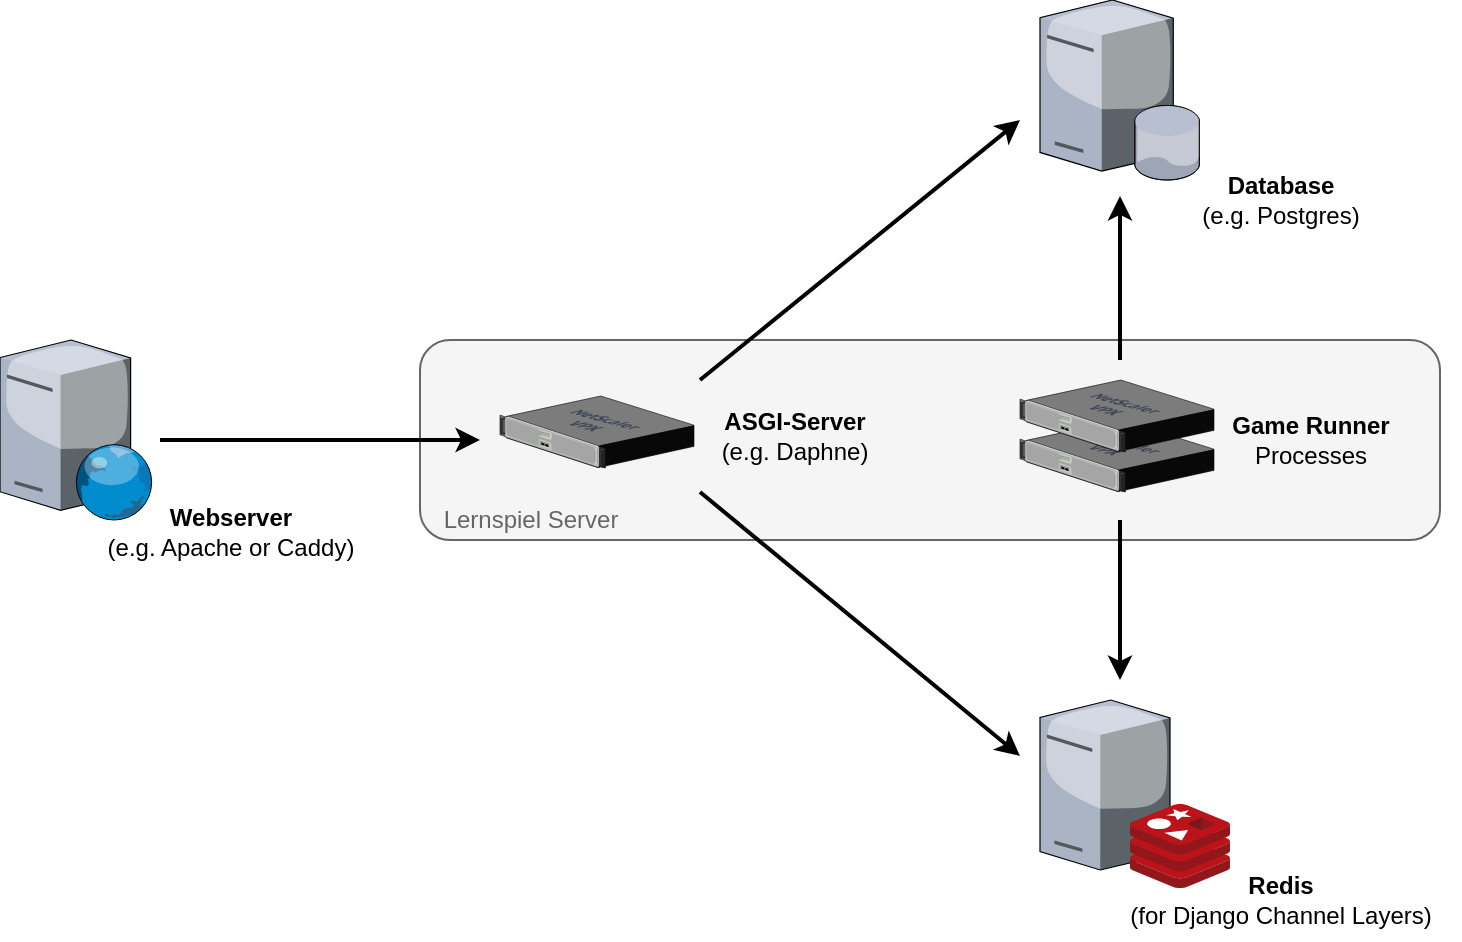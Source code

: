 <mxfile version="24.6.4" type="device">
  <diagram name="Seite-1" id="w_m7BjCKqZNsTvvnKteF">
    <mxGraphModel dx="1547" dy="1013" grid="1" gridSize="10" guides="1" tooltips="1" connect="1" arrows="1" fold="1" page="0" pageScale="1" pageWidth="827" pageHeight="1169" math="0" shadow="0">
      <root>
        <mxCell id="0" />
        <mxCell id="1" parent="0" />
        <mxCell id="GJldR5To6ET6LhqnBBBu-1" value="" style="rounded=1;whiteSpace=wrap;html=1;fillColor=#f5f5f5;fontColor=#333333;strokeColor=#666666;editable=1;movable=1;resizable=1;rotatable=1;deletable=1;locked=0;connectable=1;" vertex="1" parent="1">
          <mxGeometry x="-120" y="100" width="510" height="100" as="geometry" />
        </mxCell>
        <mxCell id="oOWXR82EzIr8iiE3WwQx-23" value="" style="group;editable=1;movable=1;resizable=1;rotatable=1;deletable=1;locked=0;connectable=1;" vertex="1" connectable="0" parent="1">
          <mxGeometry x="-330" y="100" width="190" height="116" as="geometry" />
        </mxCell>
        <mxCell id="oOWXR82EzIr8iiE3WwQx-11" value="" style="verticalLabelPosition=bottom;sketch=0;aspect=fixed;html=1;verticalAlign=top;strokeColor=none;align=center;outlineConnect=0;shape=mxgraph.citrix.web_server;editable=1;movable=1;resizable=1;rotatable=1;deletable=1;locked=0;connectable=1;" vertex="1" parent="oOWXR82EzIr8iiE3WwQx-23">
          <mxGeometry width="76.5" height="90" as="geometry" />
        </mxCell>
        <mxCell id="oOWXR82EzIr8iiE3WwQx-15" value="&lt;div&gt;&lt;b&gt;Webserver&lt;/b&gt;&lt;/div&gt;&lt;div&gt;(e.g. Apache or Caddy)&lt;br&gt;&lt;/div&gt;" style="text;html=1;align=center;verticalAlign=middle;resizable=1;points=[];autosize=1;strokeColor=none;fillColor=none;editable=1;movable=1;rotatable=1;deletable=1;locked=0;connectable=1;" vertex="1" parent="oOWXR82EzIr8iiE3WwQx-23">
          <mxGeometry x="40" y="76" width="150" height="40" as="geometry" />
        </mxCell>
        <mxCell id="oOWXR82EzIr8iiE3WwQx-24" value="" style="group;editable=1;movable=1;resizable=1;rotatable=1;deletable=1;locked=0;connectable=1;" vertex="1" connectable="0" parent="1">
          <mxGeometry x="190" y="280" width="210" height="120" as="geometry" />
        </mxCell>
        <mxCell id="oOWXR82EzIr8iiE3WwQx-10" value="&lt;div&gt;&lt;b&gt;Redis&lt;/b&gt;&lt;/div&gt;&lt;div&gt;(for Django Channel Layers)&lt;b&gt;&lt;br&gt;&lt;/b&gt;&lt;/div&gt;" style="text;html=1;align=center;verticalAlign=middle;resizable=1;points=[];autosize=1;strokeColor=none;fillColor=none;editable=1;movable=1;rotatable=1;deletable=1;locked=0;connectable=1;" vertex="1" parent="oOWXR82EzIr8iiE3WwQx-24">
          <mxGeometry x="30" y="80" width="180" height="40" as="geometry" />
        </mxCell>
        <mxCell id="oOWXR82EzIr8iiE3WwQx-14" value="" style="group;editable=1;movable=1;resizable=1;rotatable=1;deletable=1;locked=0;connectable=1;" vertex="1" connectable="0" parent="oOWXR82EzIr8iiE3WwQx-24">
          <mxGeometry width="95" height="94" as="geometry" />
        </mxCell>
        <mxCell id="oOWXR82EzIr8iiE3WwQx-13" value="" style="verticalLabelPosition=bottom;sketch=0;aspect=fixed;html=1;verticalAlign=top;strokeColor=none;align=center;outlineConnect=0;shape=mxgraph.citrix.license_server;editable=1;movable=1;resizable=1;rotatable=1;deletable=1;locked=0;connectable=1;" vertex="1" parent="oOWXR82EzIr8iiE3WwQx-14">
          <mxGeometry width="65" height="85" as="geometry" />
        </mxCell>
        <mxCell id="oOWXR82EzIr8iiE3WwQx-3" value="" style="image;sketch=0;aspect=fixed;html=1;points=[];align=center;fontSize=12;image=img/lib/mscae/Cache_Redis_Product.svg;editable=1;movable=1;resizable=1;rotatable=1;deletable=1;locked=0;connectable=1;" vertex="1" parent="oOWXR82EzIr8iiE3WwQx-14">
          <mxGeometry x="45" y="52" width="50" height="42" as="geometry" />
        </mxCell>
        <mxCell id="oOWXR82EzIr8iiE3WwQx-25" value="" style="group;editable=1;movable=1;resizable=1;rotatable=1;deletable=1;locked=0;connectable=1;" vertex="1" connectable="0" parent="1">
          <mxGeometry x="190" y="-70" width="170" height="120" as="geometry" />
        </mxCell>
        <mxCell id="oOWXR82EzIr8iiE3WwQx-22" value="" style="verticalLabelPosition=bottom;sketch=0;aspect=fixed;html=1;verticalAlign=top;strokeColor=none;align=center;outlineConnect=0;shape=mxgraph.citrix.database_server;editable=1;movable=1;resizable=1;rotatable=1;deletable=1;locked=0;connectable=1;" vertex="1" parent="oOWXR82EzIr8iiE3WwQx-25">
          <mxGeometry width="80" height="90" as="geometry" />
        </mxCell>
        <mxCell id="oOWXR82EzIr8iiE3WwQx-2" value="&lt;div&gt;&lt;b&gt;Database&lt;/b&gt;&lt;/div&gt;&lt;div&gt;(e.g. Postgres)&lt;/div&gt;" style="text;html=1;align=center;verticalAlign=middle;resizable=1;points=[];autosize=1;strokeColor=none;fillColor=none;editable=1;movable=1;rotatable=1;deletable=1;locked=0;connectable=1;" vertex="1" parent="oOWXR82EzIr8iiE3WwQx-25">
          <mxGeometry x="70" y="80" width="100" height="40" as="geometry" />
        </mxCell>
        <mxCell id="oOWXR82EzIr8iiE3WwQx-35" value="" style="group;editable=1;movable=1;resizable=1;rotatable=1;deletable=1;locked=0;connectable=1;" vertex="1" connectable="0" parent="1">
          <mxGeometry x="-80" y="128" width="197" height="40" as="geometry" />
        </mxCell>
        <mxCell id="oOWXR82EzIr8iiE3WwQx-27" value="" style="verticalLabelPosition=bottom;sketch=0;aspect=fixed;html=1;verticalAlign=top;strokeColor=none;align=center;outlineConnect=0;shape=mxgraph.citrix.netscaler_vpx;editable=1;movable=1;resizable=1;rotatable=1;deletable=1;locked=0;connectable=1;" vertex="1" parent="oOWXR82EzIr8iiE3WwQx-35">
          <mxGeometry width="97" height="36" as="geometry" />
        </mxCell>
        <mxCell id="oOWXR82EzIr8iiE3WwQx-29" value="&lt;div&gt;&lt;b&gt;ASGI-Server&lt;/b&gt;&lt;/div&gt;&lt;div&gt;(e.g. Daphne)&lt;br&gt;&lt;/div&gt;" style="text;html=1;align=center;verticalAlign=middle;resizable=1;points=[];autosize=1;strokeColor=none;fillColor=none;editable=1;movable=1;rotatable=1;deletable=1;locked=0;connectable=1;" vertex="1" parent="oOWXR82EzIr8iiE3WwQx-35">
          <mxGeometry x="97" width="100" height="40" as="geometry" />
        </mxCell>
        <mxCell id="oOWXR82EzIr8iiE3WwQx-36" value="" style="endArrow=classic;html=1;rounded=0;strokeWidth=2;shadow=0;editable=1;movable=1;resizable=1;rotatable=1;deletable=1;locked=0;connectable=1;" edge="1" parent="1">
          <mxGeometry width="50" height="50" relative="1" as="geometry">
            <mxPoint x="-250" y="150" as="sourcePoint" />
            <mxPoint x="-90" y="150" as="targetPoint" />
          </mxGeometry>
        </mxCell>
        <mxCell id="oOWXR82EzIr8iiE3WwQx-38" value="" style="endArrow=classic;html=1;rounded=0;strokeWidth=2;shadow=0;editable=1;movable=1;resizable=1;rotatable=1;deletable=1;locked=0;connectable=1;" edge="1" parent="1">
          <mxGeometry width="50" height="50" relative="1" as="geometry">
            <mxPoint x="20" y="176" as="sourcePoint" />
            <mxPoint x="180" y="308" as="targetPoint" />
          </mxGeometry>
        </mxCell>
        <mxCell id="oOWXR82EzIr8iiE3WwQx-37" value="" style="endArrow=classic;html=1;rounded=0;strokeWidth=2;shadow=0;editable=1;movable=1;resizable=1;rotatable=1;deletable=1;locked=0;connectable=1;" edge="1" parent="1">
          <mxGeometry width="50" height="50" relative="1" as="geometry">
            <mxPoint x="20" y="120" as="sourcePoint" />
            <mxPoint x="180" y="-10" as="targetPoint" />
          </mxGeometry>
        </mxCell>
        <mxCell id="oOWXR82EzIr8iiE3WwQx-39" value="" style="group;editable=1;movable=1;resizable=1;rotatable=1;deletable=1;locked=0;connectable=1;" vertex="1" connectable="0" parent="1">
          <mxGeometry x="180" y="120" width="200" height="56" as="geometry" />
        </mxCell>
        <mxCell id="oOWXR82EzIr8iiE3WwQx-30" value="" style="verticalLabelPosition=bottom;sketch=0;aspect=fixed;html=1;verticalAlign=top;strokeColor=none;align=center;outlineConnect=0;shape=mxgraph.citrix.netscaler_vpx;editable=1;movable=1;resizable=1;rotatable=1;deletable=1;locked=0;connectable=1;" vertex="1" parent="oOWXR82EzIr8iiE3WwQx-39">
          <mxGeometry y="20" width="97" height="36" as="geometry" />
        </mxCell>
        <mxCell id="oOWXR82EzIr8iiE3WwQx-32" value="" style="verticalLabelPosition=bottom;sketch=0;aspect=fixed;html=1;verticalAlign=top;strokeColor=none;align=center;outlineConnect=0;shape=mxgraph.citrix.netscaler_vpx;editable=1;movable=1;resizable=1;rotatable=1;deletable=1;locked=0;connectable=1;" vertex="1" parent="oOWXR82EzIr8iiE3WwQx-39">
          <mxGeometry width="97" height="36" as="geometry" />
        </mxCell>
        <mxCell id="oOWXR82EzIr8iiE3WwQx-33" value="&lt;div&gt;&lt;b&gt;Game Runner&lt;/b&gt;&lt;/div&gt;&lt;div&gt;Processes&lt;br&gt;&lt;/div&gt;" style="text;html=1;align=center;verticalAlign=middle;resizable=1;points=[];autosize=1;strokeColor=none;fillColor=none;editable=1;movable=1;rotatable=1;deletable=1;locked=0;connectable=1;" vertex="1" parent="oOWXR82EzIr8iiE3WwQx-39">
          <mxGeometry x="90" y="10" width="110" height="40" as="geometry" />
        </mxCell>
        <mxCell id="oOWXR82EzIr8iiE3WwQx-40" value="" style="endArrow=classic;html=1;rounded=0;strokeWidth=2;shadow=0;editable=1;movable=1;resizable=1;rotatable=1;deletable=1;locked=0;connectable=1;" edge="1" parent="1">
          <mxGeometry width="50" height="50" relative="1" as="geometry">
            <mxPoint x="230" y="110" as="sourcePoint" />
            <mxPoint x="230" y="28" as="targetPoint" />
          </mxGeometry>
        </mxCell>
        <mxCell id="oOWXR82EzIr8iiE3WwQx-41" value="" style="endArrow=classic;html=1;rounded=0;strokeWidth=2;shadow=0;editable=1;movable=1;resizable=1;rotatable=1;deletable=1;locked=0;connectable=1;" edge="1" parent="1">
          <mxGeometry width="50" height="50" relative="1" as="geometry">
            <mxPoint x="230" y="190" as="sourcePoint" />
            <mxPoint x="230" y="270" as="targetPoint" />
          </mxGeometry>
        </mxCell>
        <mxCell id="GJldR5To6ET6LhqnBBBu-3" value="Lernspiel Server" style="text;html=1;align=center;verticalAlign=middle;resizable=1;points=[];autosize=1;strokeColor=none;fillColor=none;fontColor=#666666;spacing=0;editable=1;movable=1;rotatable=1;deletable=1;locked=0;connectable=1;" vertex="1" parent="1">
          <mxGeometry x="-120" y="180" width="110" height="20" as="geometry" />
        </mxCell>
      </root>
    </mxGraphModel>
  </diagram>
</mxfile>
